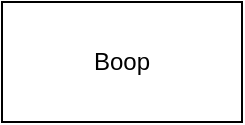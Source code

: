 <mxfile version="12.2.4" pages="1"><diagram id="wceDGEAssaYHyjUbN9xm" name="Page-1"><mxGraphModel dx="738" dy="549" grid="1" gridSize="10" guides="1" tooltips="1" connect="1" arrows="1" fold="1" page="1" pageScale="1" pageWidth="850" pageHeight="1100" math="0" shadow="0"><root><mxCell id="0"/><mxCell id="1" parent="0"/><mxCell id="2" value="Boop" style="rounded=0;whiteSpace=wrap;html=1;" parent="1" vertex="1"><mxGeometry x="320" y="200" width="120" height="60" as="geometry"/></mxCell></root></mxGraphModel></diagram></mxfile>